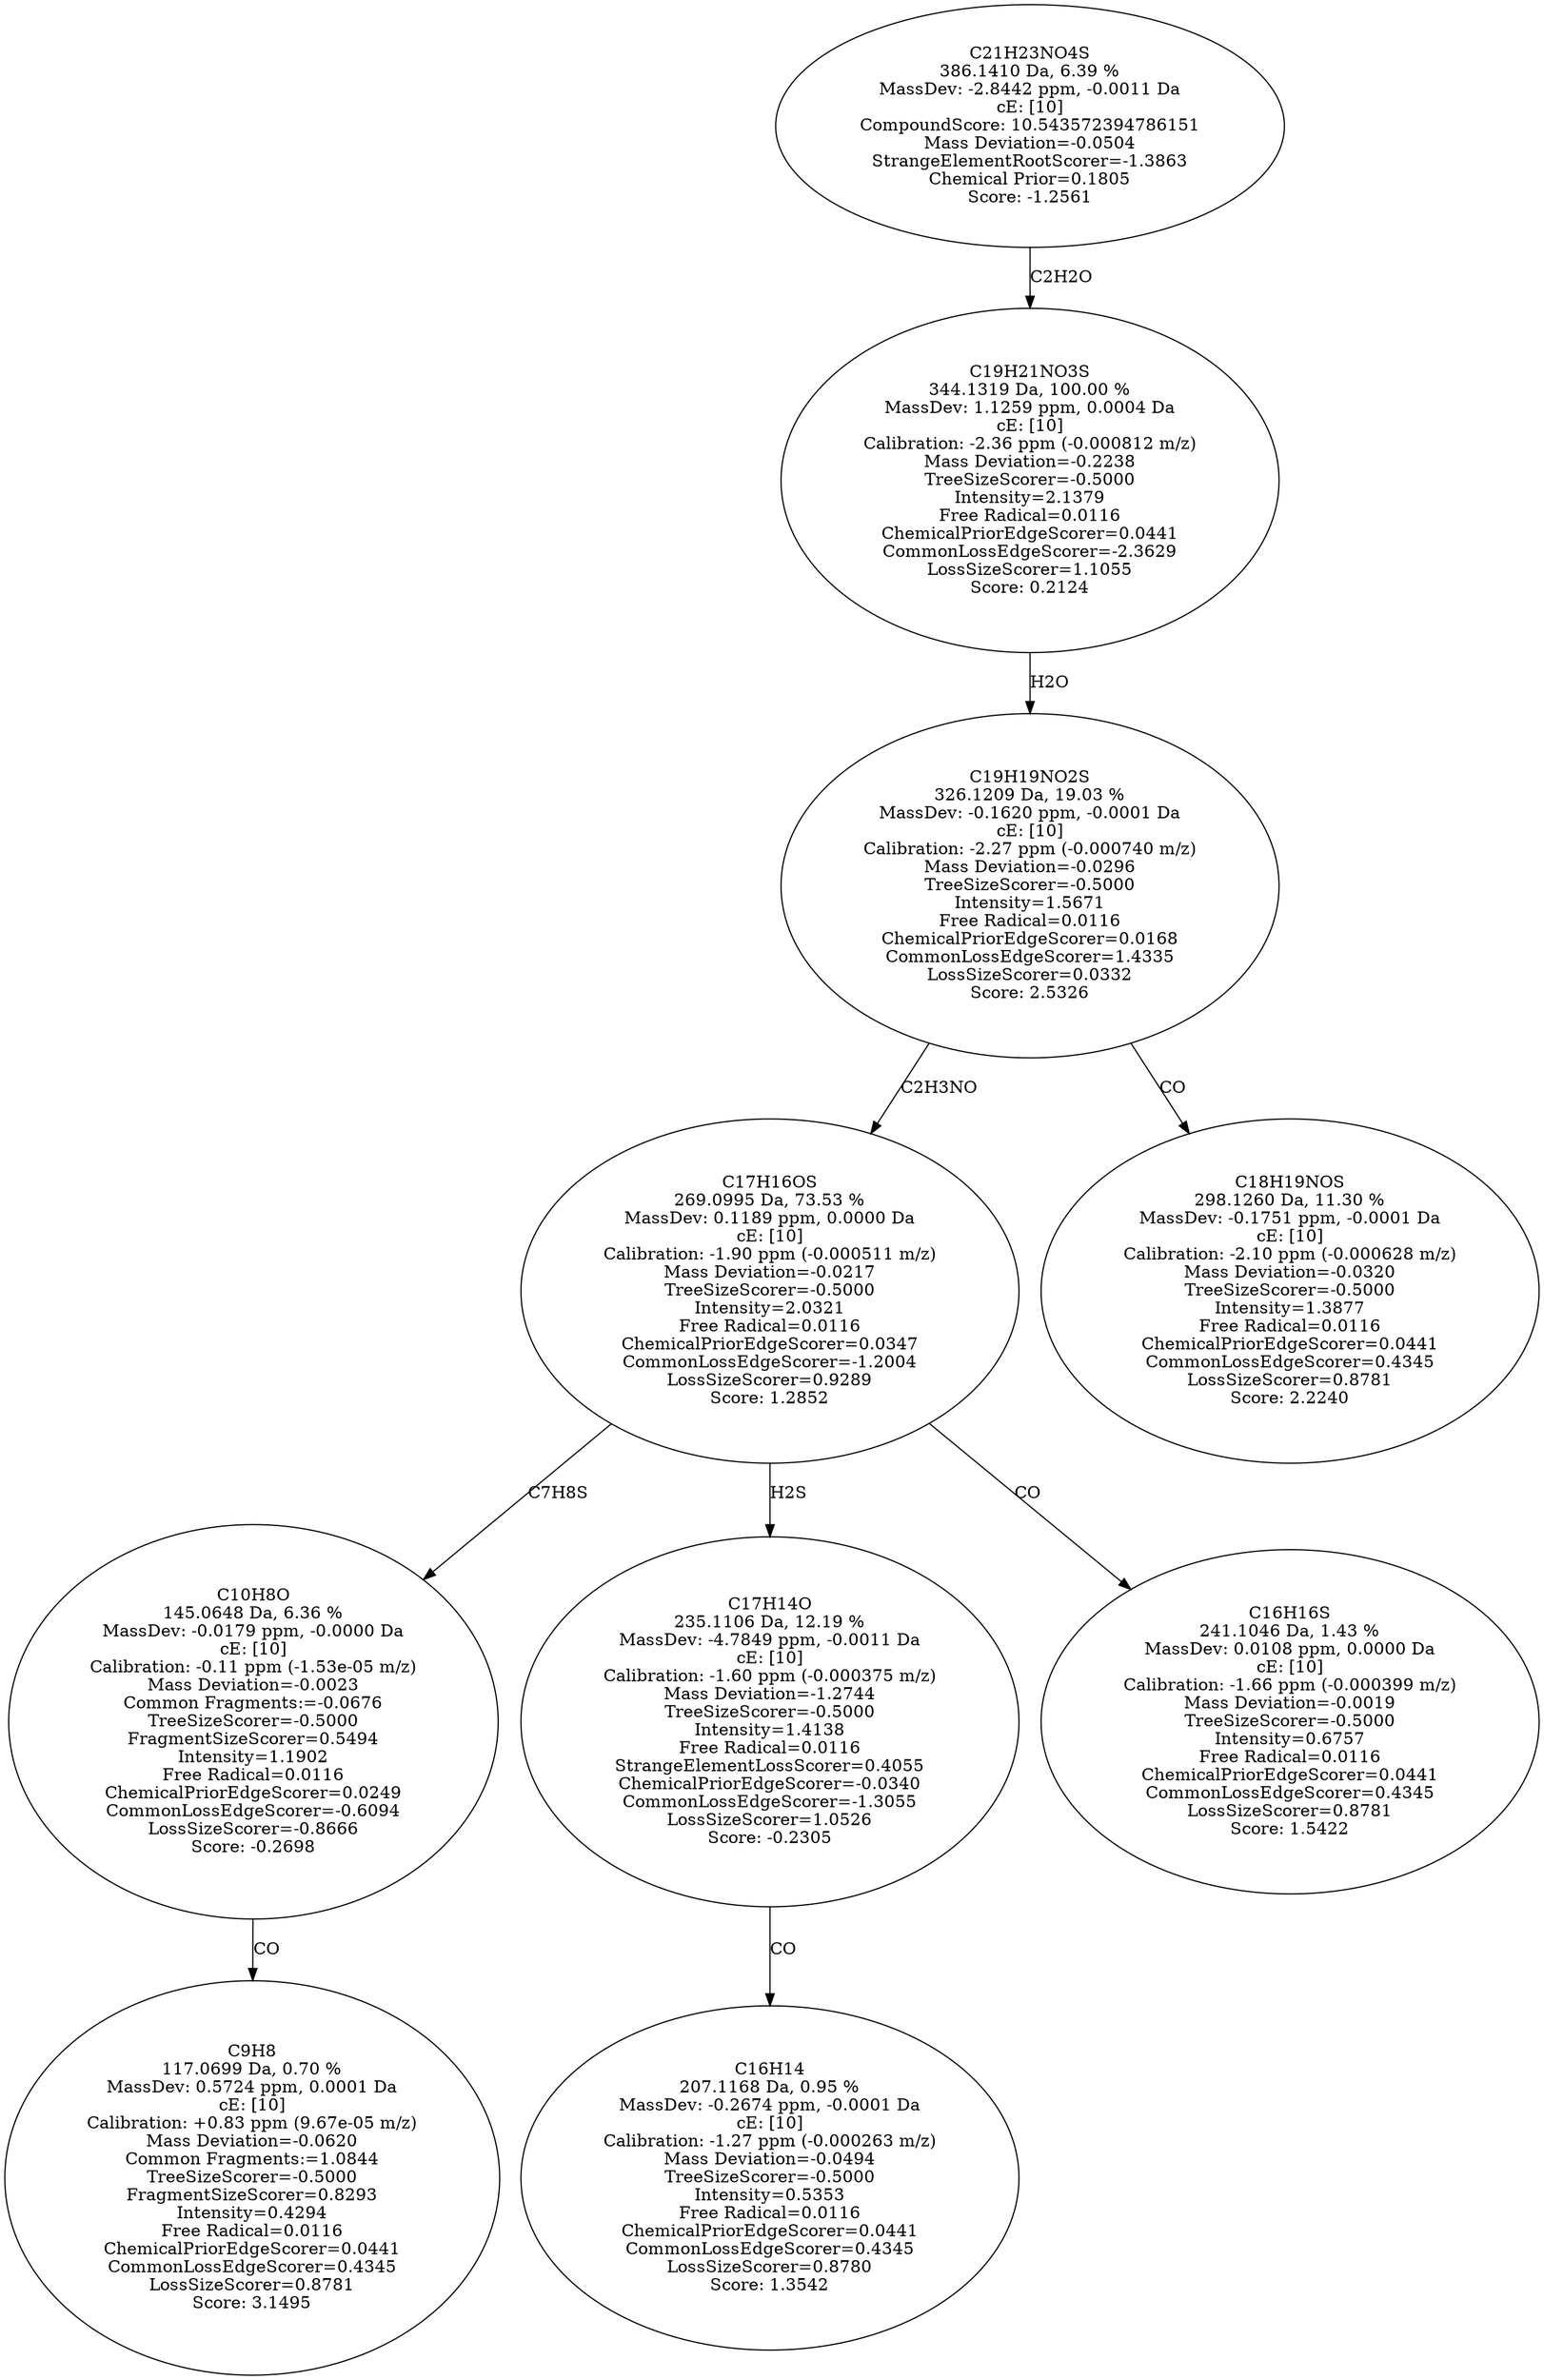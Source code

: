 strict digraph {
v1 [label="C9H8\n117.0699 Da, 0.70 %\nMassDev: 0.5724 ppm, 0.0001 Da\ncE: [10]\nCalibration: +0.83 ppm (9.67e-05 m/z)\nMass Deviation=-0.0620\nCommon Fragments:=1.0844\nTreeSizeScorer=-0.5000\nFragmentSizeScorer=0.8293\nIntensity=0.4294\nFree Radical=0.0116\nChemicalPriorEdgeScorer=0.0441\nCommonLossEdgeScorer=0.4345\nLossSizeScorer=0.8781\nScore: 3.1495"];
v2 [label="C10H8O\n145.0648 Da, 6.36 %\nMassDev: -0.0179 ppm, -0.0000 Da\ncE: [10]\nCalibration: -0.11 ppm (-1.53e-05 m/z)\nMass Deviation=-0.0023\nCommon Fragments:=-0.0676\nTreeSizeScorer=-0.5000\nFragmentSizeScorer=0.5494\nIntensity=1.1902\nFree Radical=0.0116\nChemicalPriorEdgeScorer=0.0249\nCommonLossEdgeScorer=-0.6094\nLossSizeScorer=-0.8666\nScore: -0.2698"];
v3 [label="C16H14\n207.1168 Da, 0.95 %\nMassDev: -0.2674 ppm, -0.0001 Da\ncE: [10]\nCalibration: -1.27 ppm (-0.000263 m/z)\nMass Deviation=-0.0494\nTreeSizeScorer=-0.5000\nIntensity=0.5353\nFree Radical=0.0116\nChemicalPriorEdgeScorer=0.0441\nCommonLossEdgeScorer=0.4345\nLossSizeScorer=0.8780\nScore: 1.3542"];
v4 [label="C17H14O\n235.1106 Da, 12.19 %\nMassDev: -4.7849 ppm, -0.0011 Da\ncE: [10]\nCalibration: -1.60 ppm (-0.000375 m/z)\nMass Deviation=-1.2744\nTreeSizeScorer=-0.5000\nIntensity=1.4138\nFree Radical=0.0116\nStrangeElementLossScorer=0.4055\nChemicalPriorEdgeScorer=-0.0340\nCommonLossEdgeScorer=-1.3055\nLossSizeScorer=1.0526\nScore: -0.2305"];
v5 [label="C16H16S\n241.1046 Da, 1.43 %\nMassDev: 0.0108 ppm, 0.0000 Da\ncE: [10]\nCalibration: -1.66 ppm (-0.000399 m/z)\nMass Deviation=-0.0019\nTreeSizeScorer=-0.5000\nIntensity=0.6757\nFree Radical=0.0116\nChemicalPriorEdgeScorer=0.0441\nCommonLossEdgeScorer=0.4345\nLossSizeScorer=0.8781\nScore: 1.5422"];
v6 [label="C17H16OS\n269.0995 Da, 73.53 %\nMassDev: 0.1189 ppm, 0.0000 Da\ncE: [10]\nCalibration: -1.90 ppm (-0.000511 m/z)\nMass Deviation=-0.0217\nTreeSizeScorer=-0.5000\nIntensity=2.0321\nFree Radical=0.0116\nChemicalPriorEdgeScorer=0.0347\nCommonLossEdgeScorer=-1.2004\nLossSizeScorer=0.9289\nScore: 1.2852"];
v7 [label="C18H19NOS\n298.1260 Da, 11.30 %\nMassDev: -0.1751 ppm, -0.0001 Da\ncE: [10]\nCalibration: -2.10 ppm (-0.000628 m/z)\nMass Deviation=-0.0320\nTreeSizeScorer=-0.5000\nIntensity=1.3877\nFree Radical=0.0116\nChemicalPriorEdgeScorer=0.0441\nCommonLossEdgeScorer=0.4345\nLossSizeScorer=0.8781\nScore: 2.2240"];
v8 [label="C19H19NO2S\n326.1209 Da, 19.03 %\nMassDev: -0.1620 ppm, -0.0001 Da\ncE: [10]\nCalibration: -2.27 ppm (-0.000740 m/z)\nMass Deviation=-0.0296\nTreeSizeScorer=-0.5000\nIntensity=1.5671\nFree Radical=0.0116\nChemicalPriorEdgeScorer=0.0168\nCommonLossEdgeScorer=1.4335\nLossSizeScorer=0.0332\nScore: 2.5326"];
v9 [label="C19H21NO3S\n344.1319 Da, 100.00 %\nMassDev: 1.1259 ppm, 0.0004 Da\ncE: [10]\nCalibration: -2.36 ppm (-0.000812 m/z)\nMass Deviation=-0.2238\nTreeSizeScorer=-0.5000\nIntensity=2.1379\nFree Radical=0.0116\nChemicalPriorEdgeScorer=0.0441\nCommonLossEdgeScorer=-2.3629\nLossSizeScorer=1.1055\nScore: 0.2124"];
v10 [label="C21H23NO4S\n386.1410 Da, 6.39 %\nMassDev: -2.8442 ppm, -0.0011 Da\ncE: [10]\nCompoundScore: 10.543572394786151\nMass Deviation=-0.0504\nStrangeElementRootScorer=-1.3863\nChemical Prior=0.1805\nScore: -1.2561"];
v2 -> v1 [label="CO"];
v6 -> v2 [label="C7H8S"];
v4 -> v3 [label="CO"];
v6 -> v4 [label="H2S"];
v6 -> v5 [label="CO"];
v8 -> v6 [label="C2H3NO"];
v8 -> v7 [label="CO"];
v9 -> v8 [label="H2O"];
v10 -> v9 [label="C2H2O"];
}